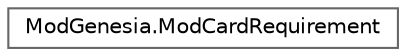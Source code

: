 digraph "Graphical Class Hierarchy"
{
 // LATEX_PDF_SIZE
  bgcolor="transparent";
  edge [fontname=Helvetica,fontsize=10,labelfontname=Helvetica,labelfontsize=10];
  node [fontname=Helvetica,fontsize=10,shape=box,height=0.2,width=0.4];
  rankdir="LR";
  Node0 [label="ModGenesia.ModCardRequirement",height=0.2,width=0.4,color="grey40", fillcolor="white", style="filled",URL="$class_mod_genesia_1_1_mod_card_requirement.html",tooltip="Class type used to add custom requirmeent to a card."];
}
